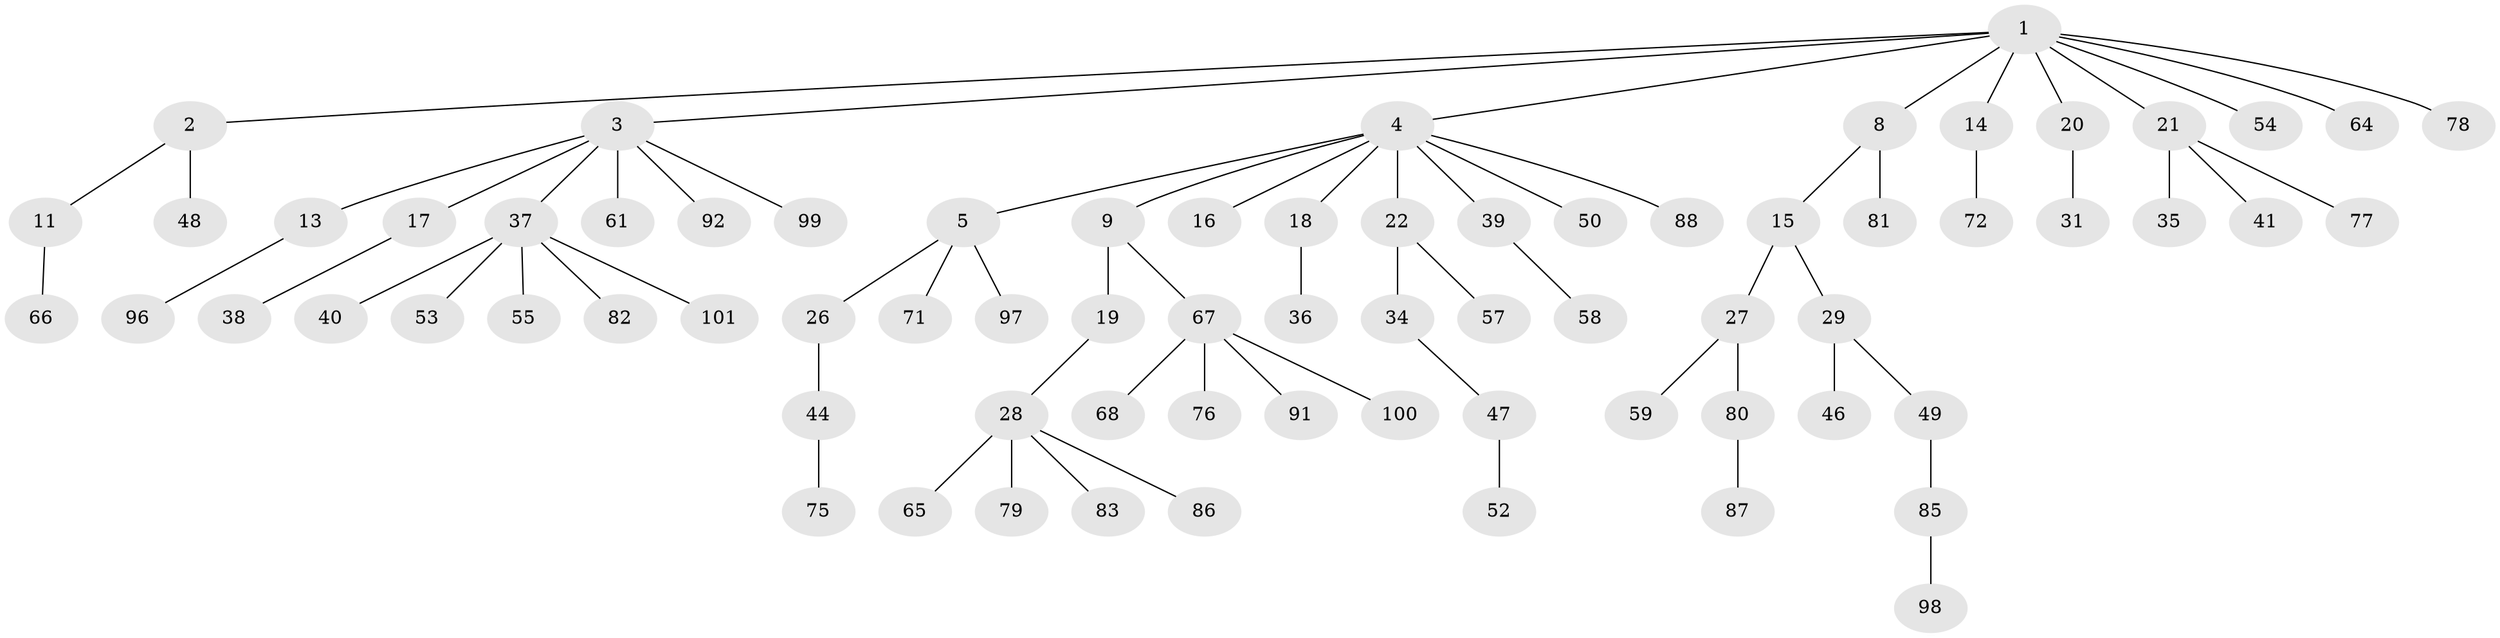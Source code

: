 // Generated by graph-tools (version 1.1) at 2025/52/02/27/25 19:52:12]
// undirected, 73 vertices, 72 edges
graph export_dot {
graph [start="1"]
  node [color=gray90,style=filled];
  1 [super="+7"];
  2 [super="+43"];
  3 [super="+42"];
  4 [super="+6"];
  5 [super="+10"];
  8 [super="+12"];
  9;
  11 [super="+62"];
  13 [super="+70"];
  14 [super="+74"];
  15 [super="+23"];
  16;
  17 [super="+95"];
  18 [super="+24"];
  19 [super="+25"];
  20;
  21 [super="+32"];
  22;
  26;
  27;
  28 [super="+33"];
  29 [super="+30"];
  31 [super="+60"];
  34 [super="+69"];
  35 [super="+56"];
  36;
  37 [super="+45"];
  38;
  39 [super="+51"];
  40;
  41;
  44 [super="+90"];
  46 [super="+63"];
  47 [super="+84"];
  48;
  49;
  50;
  52 [super="+89"];
  53;
  54;
  55;
  57 [super="+93"];
  58;
  59;
  61;
  64;
  65;
  66;
  67 [super="+73"];
  68;
  71;
  72;
  75;
  76;
  77;
  78;
  79;
  80;
  81;
  82;
  83;
  85 [super="+94"];
  86;
  87;
  88;
  91;
  92;
  96;
  97;
  98;
  99;
  100;
  101;
  1 -- 2;
  1 -- 3;
  1 -- 4;
  1 -- 8;
  1 -- 14;
  1 -- 21;
  1 -- 78;
  1 -- 64;
  1 -- 20;
  1 -- 54;
  2 -- 11;
  2 -- 48;
  3 -- 13;
  3 -- 17;
  3 -- 37;
  3 -- 99;
  3 -- 92;
  3 -- 61;
  4 -- 5;
  4 -- 16;
  4 -- 50;
  4 -- 88;
  4 -- 18;
  4 -- 22;
  4 -- 39;
  4 -- 9;
  5 -- 26;
  5 -- 71;
  5 -- 97;
  8 -- 81;
  8 -- 15;
  9 -- 19;
  9 -- 67;
  11 -- 66;
  13 -- 96;
  14 -- 72;
  15 -- 27;
  15 -- 29;
  17 -- 38;
  18 -- 36;
  19 -- 28;
  20 -- 31;
  21 -- 35;
  21 -- 41;
  21 -- 77;
  22 -- 34;
  22 -- 57;
  26 -- 44;
  27 -- 59;
  27 -- 80;
  28 -- 65;
  28 -- 83;
  28 -- 86;
  28 -- 79;
  29 -- 46;
  29 -- 49;
  34 -- 47;
  37 -- 40;
  37 -- 53;
  37 -- 55;
  37 -- 82;
  37 -- 101;
  39 -- 58;
  44 -- 75;
  47 -- 52;
  49 -- 85;
  67 -- 68;
  67 -- 76;
  67 -- 91;
  67 -- 100;
  80 -- 87;
  85 -- 98;
}
